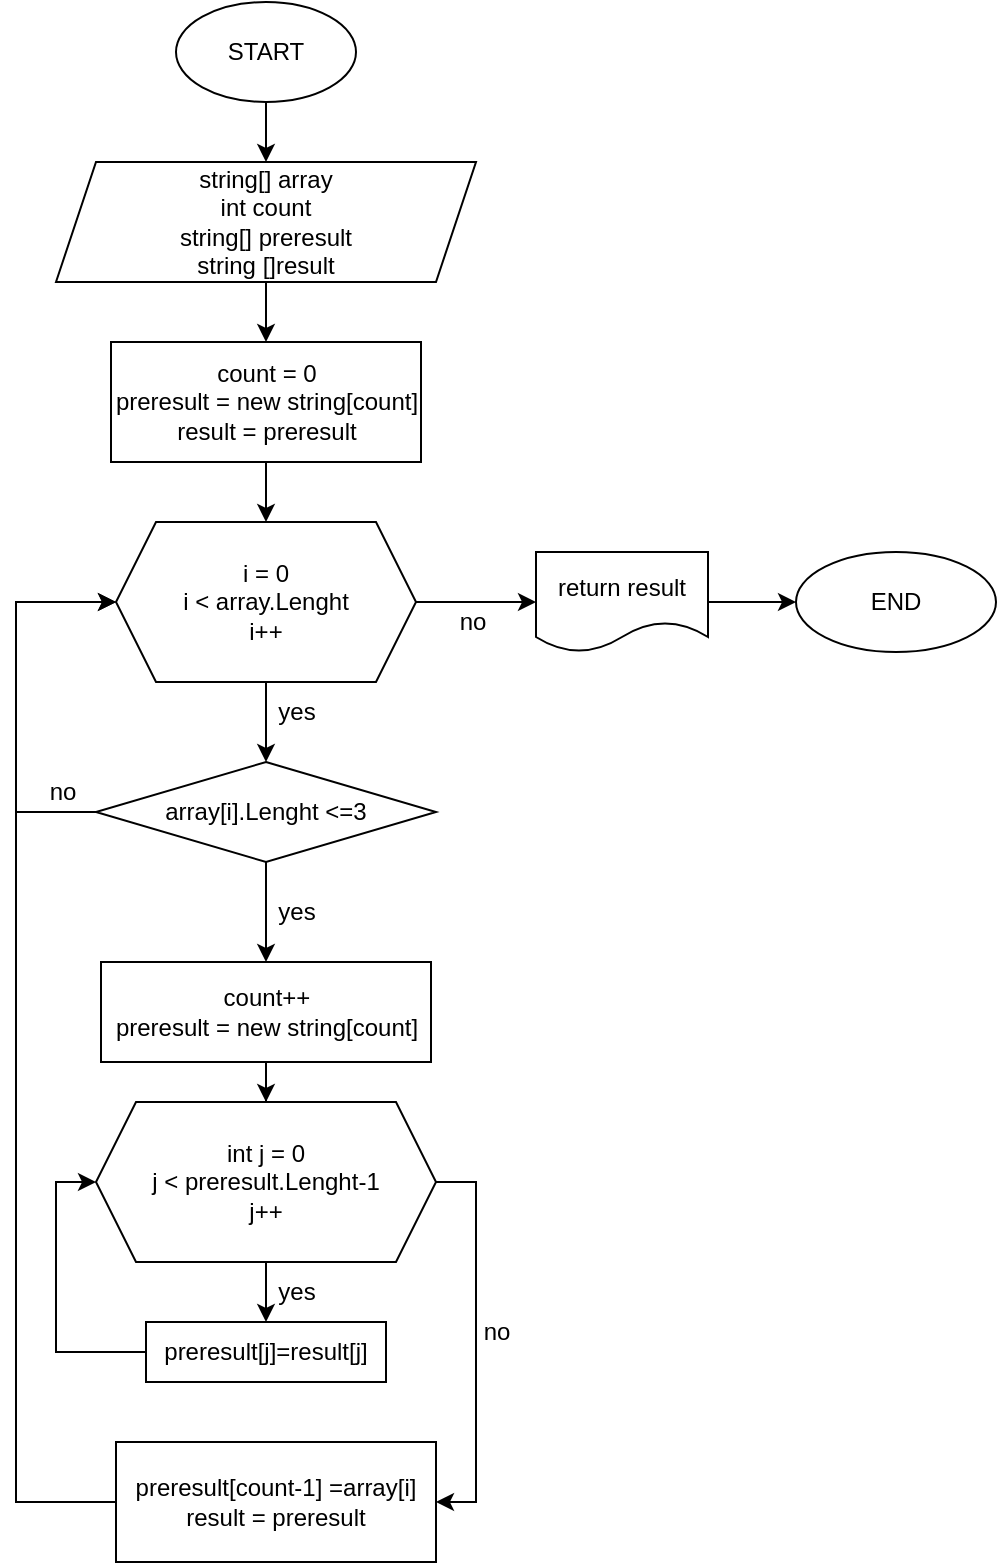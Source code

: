 <mxfile version="21.3.8" type="device">
  <diagram id="C5RBs43oDa-KdzZeNtuy" name="Page-1">
    <mxGraphModel dx="1050" dy="549" grid="1" gridSize="10" guides="1" tooltips="1" connect="1" arrows="1" fold="1" page="1" pageScale="1" pageWidth="827" pageHeight="1169" math="0" shadow="0">
      <root>
        <mxCell id="WIyWlLk6GJQsqaUBKTNV-0" />
        <mxCell id="WIyWlLk6GJQsqaUBKTNV-1" parent="WIyWlLk6GJQsqaUBKTNV-0" />
        <mxCell id="zOjQ_AWnwAsZF2IlZUAq-1" style="edgeStyle=orthogonalEdgeStyle;rounded=0;orthogonalLoop=1;jettySize=auto;html=1;" edge="1" parent="WIyWlLk6GJQsqaUBKTNV-1" source="zOjQ_AWnwAsZF2IlZUAq-0" target="zOjQ_AWnwAsZF2IlZUAq-2">
          <mxGeometry relative="1" as="geometry">
            <mxPoint x="265" y="180" as="targetPoint" />
          </mxGeometry>
        </mxCell>
        <mxCell id="zOjQ_AWnwAsZF2IlZUAq-0" value="START" style="ellipse;whiteSpace=wrap;html=1;" vertex="1" parent="WIyWlLk6GJQsqaUBKTNV-1">
          <mxGeometry x="220" y="90" width="90" height="50" as="geometry" />
        </mxCell>
        <mxCell id="zOjQ_AWnwAsZF2IlZUAq-3" style="edgeStyle=orthogonalEdgeStyle;rounded=0;orthogonalLoop=1;jettySize=auto;html=1;" edge="1" parent="WIyWlLk6GJQsqaUBKTNV-1" source="zOjQ_AWnwAsZF2IlZUAq-2">
          <mxGeometry relative="1" as="geometry">
            <mxPoint x="265" y="260" as="targetPoint" />
          </mxGeometry>
        </mxCell>
        <mxCell id="zOjQ_AWnwAsZF2IlZUAq-2" value="string[] array&lt;br&gt;int count&lt;br&gt;string[] preresult&lt;br&gt;string []result" style="shape=parallelogram;perimeter=parallelogramPerimeter;whiteSpace=wrap;html=1;fixedSize=1;" vertex="1" parent="WIyWlLk6GJQsqaUBKTNV-1">
          <mxGeometry x="160" y="170" width="210" height="60" as="geometry" />
        </mxCell>
        <mxCell id="zOjQ_AWnwAsZF2IlZUAq-6" style="edgeStyle=orthogonalEdgeStyle;rounded=0;orthogonalLoop=1;jettySize=auto;html=1;" edge="1" parent="WIyWlLk6GJQsqaUBKTNV-1" source="zOjQ_AWnwAsZF2IlZUAq-5" target="zOjQ_AWnwAsZF2IlZUAq-7">
          <mxGeometry relative="1" as="geometry">
            <mxPoint x="265" y="350" as="targetPoint" />
          </mxGeometry>
        </mxCell>
        <mxCell id="zOjQ_AWnwAsZF2IlZUAq-5" value="count = 0&lt;br&gt;preresult = new string[count]&lt;br&gt;result = preresult" style="rounded=0;whiteSpace=wrap;html=1;" vertex="1" parent="WIyWlLk6GJQsqaUBKTNV-1">
          <mxGeometry x="187.5" y="260" width="155" height="60" as="geometry" />
        </mxCell>
        <mxCell id="zOjQ_AWnwAsZF2IlZUAq-8" style="edgeStyle=orthogonalEdgeStyle;rounded=0;orthogonalLoop=1;jettySize=auto;html=1;" edge="1" parent="WIyWlLk6GJQsqaUBKTNV-1" source="zOjQ_AWnwAsZF2IlZUAq-7">
          <mxGeometry relative="1" as="geometry">
            <mxPoint x="265" y="470" as="targetPoint" />
          </mxGeometry>
        </mxCell>
        <mxCell id="zOjQ_AWnwAsZF2IlZUAq-26" style="edgeStyle=orthogonalEdgeStyle;rounded=0;orthogonalLoop=1;jettySize=auto;html=1;" edge="1" parent="WIyWlLk6GJQsqaUBKTNV-1" source="zOjQ_AWnwAsZF2IlZUAq-7" target="zOjQ_AWnwAsZF2IlZUAq-27">
          <mxGeometry relative="1" as="geometry">
            <mxPoint x="410" y="390" as="targetPoint" />
          </mxGeometry>
        </mxCell>
        <mxCell id="zOjQ_AWnwAsZF2IlZUAq-7" value="i = 0&lt;br&gt;i &amp;lt; array.Lenght&lt;br&gt;i++" style="shape=hexagon;perimeter=hexagonPerimeter2;whiteSpace=wrap;html=1;fixedSize=1;" vertex="1" parent="WIyWlLk6GJQsqaUBKTNV-1">
          <mxGeometry x="190" y="350" width="150" height="80" as="geometry" />
        </mxCell>
        <mxCell id="zOjQ_AWnwAsZF2IlZUAq-11" style="edgeStyle=orthogonalEdgeStyle;rounded=0;orthogonalLoop=1;jettySize=auto;html=1;entryX=0;entryY=0.5;entryDx=0;entryDy=0;" edge="1" parent="WIyWlLk6GJQsqaUBKTNV-1" source="zOjQ_AWnwAsZF2IlZUAq-10" target="zOjQ_AWnwAsZF2IlZUAq-7">
          <mxGeometry relative="1" as="geometry">
            <Array as="points">
              <mxPoint x="140" y="495" />
              <mxPoint x="140" y="390" />
            </Array>
          </mxGeometry>
        </mxCell>
        <mxCell id="zOjQ_AWnwAsZF2IlZUAq-12" style="edgeStyle=orthogonalEdgeStyle;rounded=0;orthogonalLoop=1;jettySize=auto;html=1;" edge="1" parent="WIyWlLk6GJQsqaUBKTNV-1" source="zOjQ_AWnwAsZF2IlZUAq-10">
          <mxGeometry relative="1" as="geometry">
            <mxPoint x="265" y="570" as="targetPoint" />
          </mxGeometry>
        </mxCell>
        <mxCell id="zOjQ_AWnwAsZF2IlZUAq-10" value="array[i].Lenght &amp;lt;=3" style="rhombus;whiteSpace=wrap;html=1;" vertex="1" parent="WIyWlLk6GJQsqaUBKTNV-1">
          <mxGeometry x="180" y="470" width="170" height="50" as="geometry" />
        </mxCell>
        <mxCell id="zOjQ_AWnwAsZF2IlZUAq-15" style="edgeStyle=orthogonalEdgeStyle;rounded=0;orthogonalLoop=1;jettySize=auto;html=1;entryX=0.5;entryY=0;entryDx=0;entryDy=0;" edge="1" parent="WIyWlLk6GJQsqaUBKTNV-1" source="zOjQ_AWnwAsZF2IlZUAq-13" target="zOjQ_AWnwAsZF2IlZUAq-14">
          <mxGeometry relative="1" as="geometry" />
        </mxCell>
        <mxCell id="zOjQ_AWnwAsZF2IlZUAq-13" value="count++&lt;br&gt;preresult = new string[count]" style="rounded=0;whiteSpace=wrap;html=1;" vertex="1" parent="WIyWlLk6GJQsqaUBKTNV-1">
          <mxGeometry x="182.5" y="570" width="165" height="50" as="geometry" />
        </mxCell>
        <mxCell id="zOjQ_AWnwAsZF2IlZUAq-16" style="edgeStyle=orthogonalEdgeStyle;rounded=0;orthogonalLoop=1;jettySize=auto;html=1;" edge="1" parent="WIyWlLk6GJQsqaUBKTNV-1" source="zOjQ_AWnwAsZF2IlZUAq-14" target="zOjQ_AWnwAsZF2IlZUAq-17">
          <mxGeometry relative="1" as="geometry">
            <mxPoint x="265" y="760" as="targetPoint" />
          </mxGeometry>
        </mxCell>
        <mxCell id="zOjQ_AWnwAsZF2IlZUAq-22" style="edgeStyle=orthogonalEdgeStyle;rounded=0;orthogonalLoop=1;jettySize=auto;html=1;exitX=1;exitY=0.5;exitDx=0;exitDy=0;" edge="1" parent="WIyWlLk6GJQsqaUBKTNV-1" source="zOjQ_AWnwAsZF2IlZUAq-14" target="zOjQ_AWnwAsZF2IlZUAq-23">
          <mxGeometry relative="1" as="geometry">
            <mxPoint x="330" y="860" as="targetPoint" />
            <Array as="points">
              <mxPoint x="370" y="680" />
              <mxPoint x="370" y="840" />
            </Array>
          </mxGeometry>
        </mxCell>
        <mxCell id="zOjQ_AWnwAsZF2IlZUAq-14" value="int j = 0&lt;br&gt;j &amp;lt; preresult.Lenght-1&lt;br&gt;j++" style="shape=hexagon;perimeter=hexagonPerimeter2;whiteSpace=wrap;html=1;fixedSize=1;" vertex="1" parent="WIyWlLk6GJQsqaUBKTNV-1">
          <mxGeometry x="180" y="640" width="170" height="80" as="geometry" />
        </mxCell>
        <mxCell id="zOjQ_AWnwAsZF2IlZUAq-21" style="edgeStyle=orthogonalEdgeStyle;rounded=0;orthogonalLoop=1;jettySize=auto;html=1;entryX=0;entryY=0.5;entryDx=0;entryDy=0;" edge="1" parent="WIyWlLk6GJQsqaUBKTNV-1" source="zOjQ_AWnwAsZF2IlZUAq-17" target="zOjQ_AWnwAsZF2IlZUAq-14">
          <mxGeometry relative="1" as="geometry">
            <Array as="points">
              <mxPoint x="160" y="765" />
              <mxPoint x="160" y="680" />
            </Array>
          </mxGeometry>
        </mxCell>
        <mxCell id="zOjQ_AWnwAsZF2IlZUAq-17" value="preresult[j]=result[j]" style="rounded=0;whiteSpace=wrap;html=1;" vertex="1" parent="WIyWlLk6GJQsqaUBKTNV-1">
          <mxGeometry x="205" y="750" width="120" height="30" as="geometry" />
        </mxCell>
        <mxCell id="zOjQ_AWnwAsZF2IlZUAq-24" style="edgeStyle=orthogonalEdgeStyle;rounded=0;orthogonalLoop=1;jettySize=auto;html=1;entryX=0;entryY=0.5;entryDx=0;entryDy=0;" edge="1" parent="WIyWlLk6GJQsqaUBKTNV-1" source="zOjQ_AWnwAsZF2IlZUAq-23" target="zOjQ_AWnwAsZF2IlZUAq-7">
          <mxGeometry relative="1" as="geometry">
            <Array as="points">
              <mxPoint x="140" y="840" />
              <mxPoint x="140" y="390" />
            </Array>
          </mxGeometry>
        </mxCell>
        <mxCell id="zOjQ_AWnwAsZF2IlZUAq-23" value="preresult[count-1] =array[i]&lt;br&gt;result = preresult" style="rounded=0;whiteSpace=wrap;html=1;" vertex="1" parent="WIyWlLk6GJQsqaUBKTNV-1">
          <mxGeometry x="190" y="810" width="160" height="60" as="geometry" />
        </mxCell>
        <mxCell id="zOjQ_AWnwAsZF2IlZUAq-28" style="edgeStyle=orthogonalEdgeStyle;rounded=0;orthogonalLoop=1;jettySize=auto;html=1;" edge="1" parent="WIyWlLk6GJQsqaUBKTNV-1" source="zOjQ_AWnwAsZF2IlZUAq-27" target="zOjQ_AWnwAsZF2IlZUAq-29">
          <mxGeometry relative="1" as="geometry">
            <mxPoint x="530" y="390" as="targetPoint" />
          </mxGeometry>
        </mxCell>
        <mxCell id="zOjQ_AWnwAsZF2IlZUAq-27" value="return result" style="shape=document;whiteSpace=wrap;html=1;boundedLbl=1;" vertex="1" parent="WIyWlLk6GJQsqaUBKTNV-1">
          <mxGeometry x="400" y="365" width="86" height="50" as="geometry" />
        </mxCell>
        <mxCell id="zOjQ_AWnwAsZF2IlZUAq-29" value="END" style="ellipse;whiteSpace=wrap;html=1;" vertex="1" parent="WIyWlLk6GJQsqaUBKTNV-1">
          <mxGeometry x="530" y="365" width="100" height="50" as="geometry" />
        </mxCell>
        <mxCell id="zOjQ_AWnwAsZF2IlZUAq-30" value="yes" style="text;html=1;align=center;verticalAlign=middle;resizable=0;points=[];autosize=1;strokeColor=none;fillColor=none;" vertex="1" parent="WIyWlLk6GJQsqaUBKTNV-1">
          <mxGeometry x="260" y="430" width="40" height="30" as="geometry" />
        </mxCell>
        <mxCell id="zOjQ_AWnwAsZF2IlZUAq-31" value="yes" style="text;html=1;align=center;verticalAlign=middle;resizable=0;points=[];autosize=1;strokeColor=none;fillColor=none;" vertex="1" parent="WIyWlLk6GJQsqaUBKTNV-1">
          <mxGeometry x="260" y="530" width="40" height="30" as="geometry" />
        </mxCell>
        <mxCell id="zOjQ_AWnwAsZF2IlZUAq-32" value="yes" style="text;html=1;align=center;verticalAlign=middle;resizable=0;points=[];autosize=1;strokeColor=none;fillColor=none;" vertex="1" parent="WIyWlLk6GJQsqaUBKTNV-1">
          <mxGeometry x="260" y="720" width="40" height="30" as="geometry" />
        </mxCell>
        <mxCell id="zOjQ_AWnwAsZF2IlZUAq-33" value="no" style="text;html=1;align=center;verticalAlign=middle;resizable=0;points=[];autosize=1;strokeColor=none;fillColor=none;" vertex="1" parent="WIyWlLk6GJQsqaUBKTNV-1">
          <mxGeometry x="142.5" y="470" width="40" height="30" as="geometry" />
        </mxCell>
        <mxCell id="zOjQ_AWnwAsZF2IlZUAq-34" value="no" style="text;html=1;align=center;verticalAlign=middle;resizable=0;points=[];autosize=1;strokeColor=none;fillColor=none;" vertex="1" parent="WIyWlLk6GJQsqaUBKTNV-1">
          <mxGeometry x="347.5" y="385" width="40" height="30" as="geometry" />
        </mxCell>
        <mxCell id="zOjQ_AWnwAsZF2IlZUAq-35" value="no" style="text;html=1;align=center;verticalAlign=middle;resizable=0;points=[];autosize=1;strokeColor=none;fillColor=none;" vertex="1" parent="WIyWlLk6GJQsqaUBKTNV-1">
          <mxGeometry x="360" y="740" width="40" height="30" as="geometry" />
        </mxCell>
      </root>
    </mxGraphModel>
  </diagram>
</mxfile>
